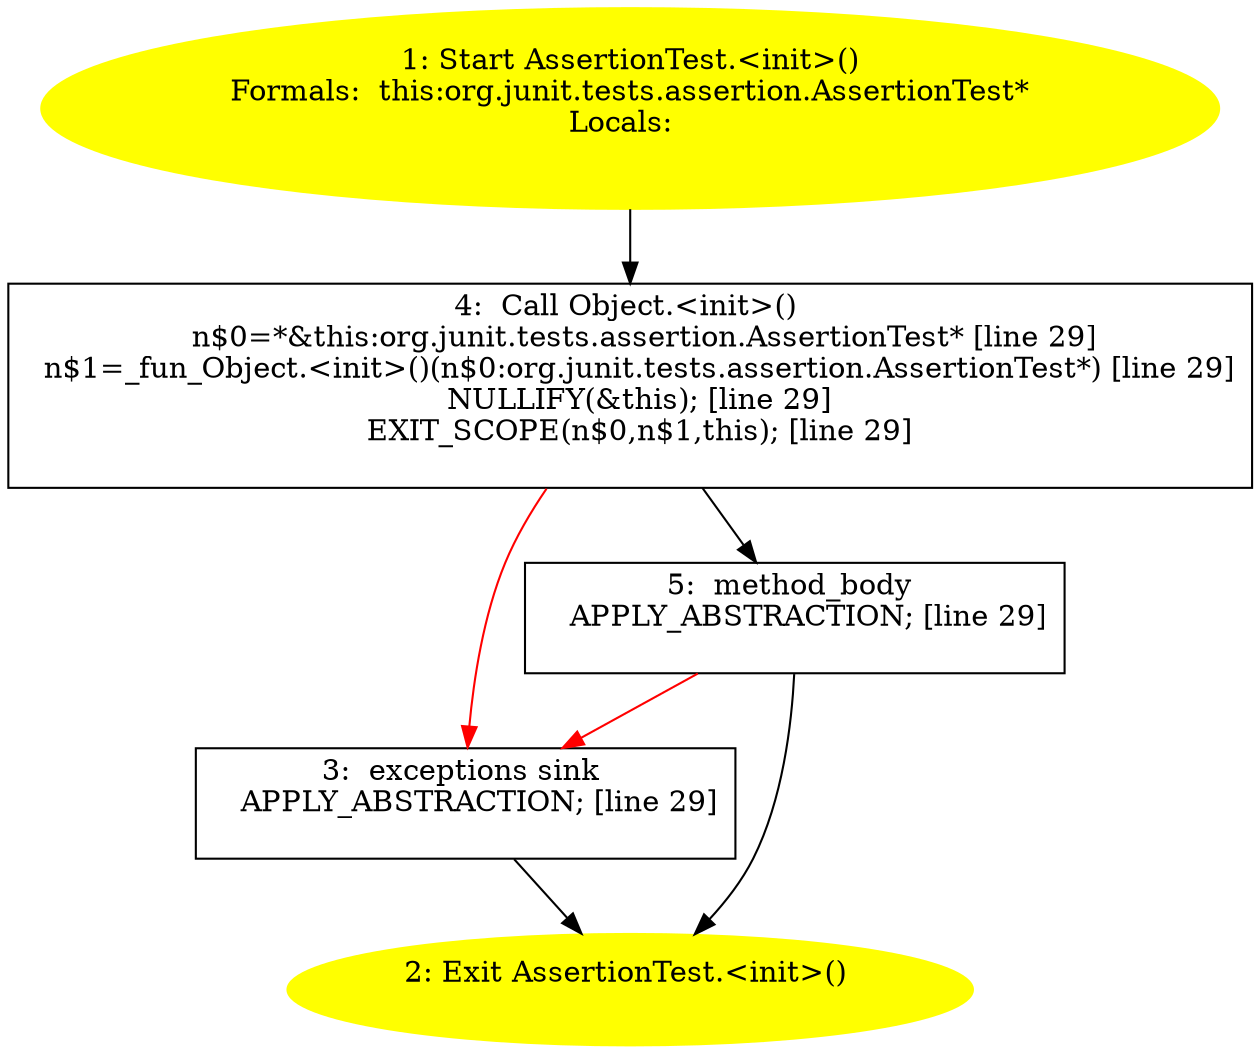 /* @generated */
digraph cfg {
"org.junit.tests.assertion.AssertionTest.<init>().74fec4183fe0117b0cf7ab5ff61e1c4e_1" [label="1: Start AssertionTest.<init>()\nFormals:  this:org.junit.tests.assertion.AssertionTest*\nLocals:  \n  " color=yellow style=filled]
	

	 "org.junit.tests.assertion.AssertionTest.<init>().74fec4183fe0117b0cf7ab5ff61e1c4e_1" -> "org.junit.tests.assertion.AssertionTest.<init>().74fec4183fe0117b0cf7ab5ff61e1c4e_4" ;
"org.junit.tests.assertion.AssertionTest.<init>().74fec4183fe0117b0cf7ab5ff61e1c4e_2" [label="2: Exit AssertionTest.<init>() \n  " color=yellow style=filled]
	

"org.junit.tests.assertion.AssertionTest.<init>().74fec4183fe0117b0cf7ab5ff61e1c4e_3" [label="3:  exceptions sink \n   APPLY_ABSTRACTION; [line 29]\n " shape="box"]
	

	 "org.junit.tests.assertion.AssertionTest.<init>().74fec4183fe0117b0cf7ab5ff61e1c4e_3" -> "org.junit.tests.assertion.AssertionTest.<init>().74fec4183fe0117b0cf7ab5ff61e1c4e_2" ;
"org.junit.tests.assertion.AssertionTest.<init>().74fec4183fe0117b0cf7ab5ff61e1c4e_4" [label="4:  Call Object.<init>() \n   n$0=*&this:org.junit.tests.assertion.AssertionTest* [line 29]\n  n$1=_fun_Object.<init>()(n$0:org.junit.tests.assertion.AssertionTest*) [line 29]\n  NULLIFY(&this); [line 29]\n  EXIT_SCOPE(n$0,n$1,this); [line 29]\n " shape="box"]
	

	 "org.junit.tests.assertion.AssertionTest.<init>().74fec4183fe0117b0cf7ab5ff61e1c4e_4" -> "org.junit.tests.assertion.AssertionTest.<init>().74fec4183fe0117b0cf7ab5ff61e1c4e_5" ;
	 "org.junit.tests.assertion.AssertionTest.<init>().74fec4183fe0117b0cf7ab5ff61e1c4e_4" -> "org.junit.tests.assertion.AssertionTest.<init>().74fec4183fe0117b0cf7ab5ff61e1c4e_3" [color="red" ];
"org.junit.tests.assertion.AssertionTest.<init>().74fec4183fe0117b0cf7ab5ff61e1c4e_5" [label="5:  method_body \n   APPLY_ABSTRACTION; [line 29]\n " shape="box"]
	

	 "org.junit.tests.assertion.AssertionTest.<init>().74fec4183fe0117b0cf7ab5ff61e1c4e_5" -> "org.junit.tests.assertion.AssertionTest.<init>().74fec4183fe0117b0cf7ab5ff61e1c4e_2" ;
	 "org.junit.tests.assertion.AssertionTest.<init>().74fec4183fe0117b0cf7ab5ff61e1c4e_5" -> "org.junit.tests.assertion.AssertionTest.<init>().74fec4183fe0117b0cf7ab5ff61e1c4e_3" [color="red" ];
}
